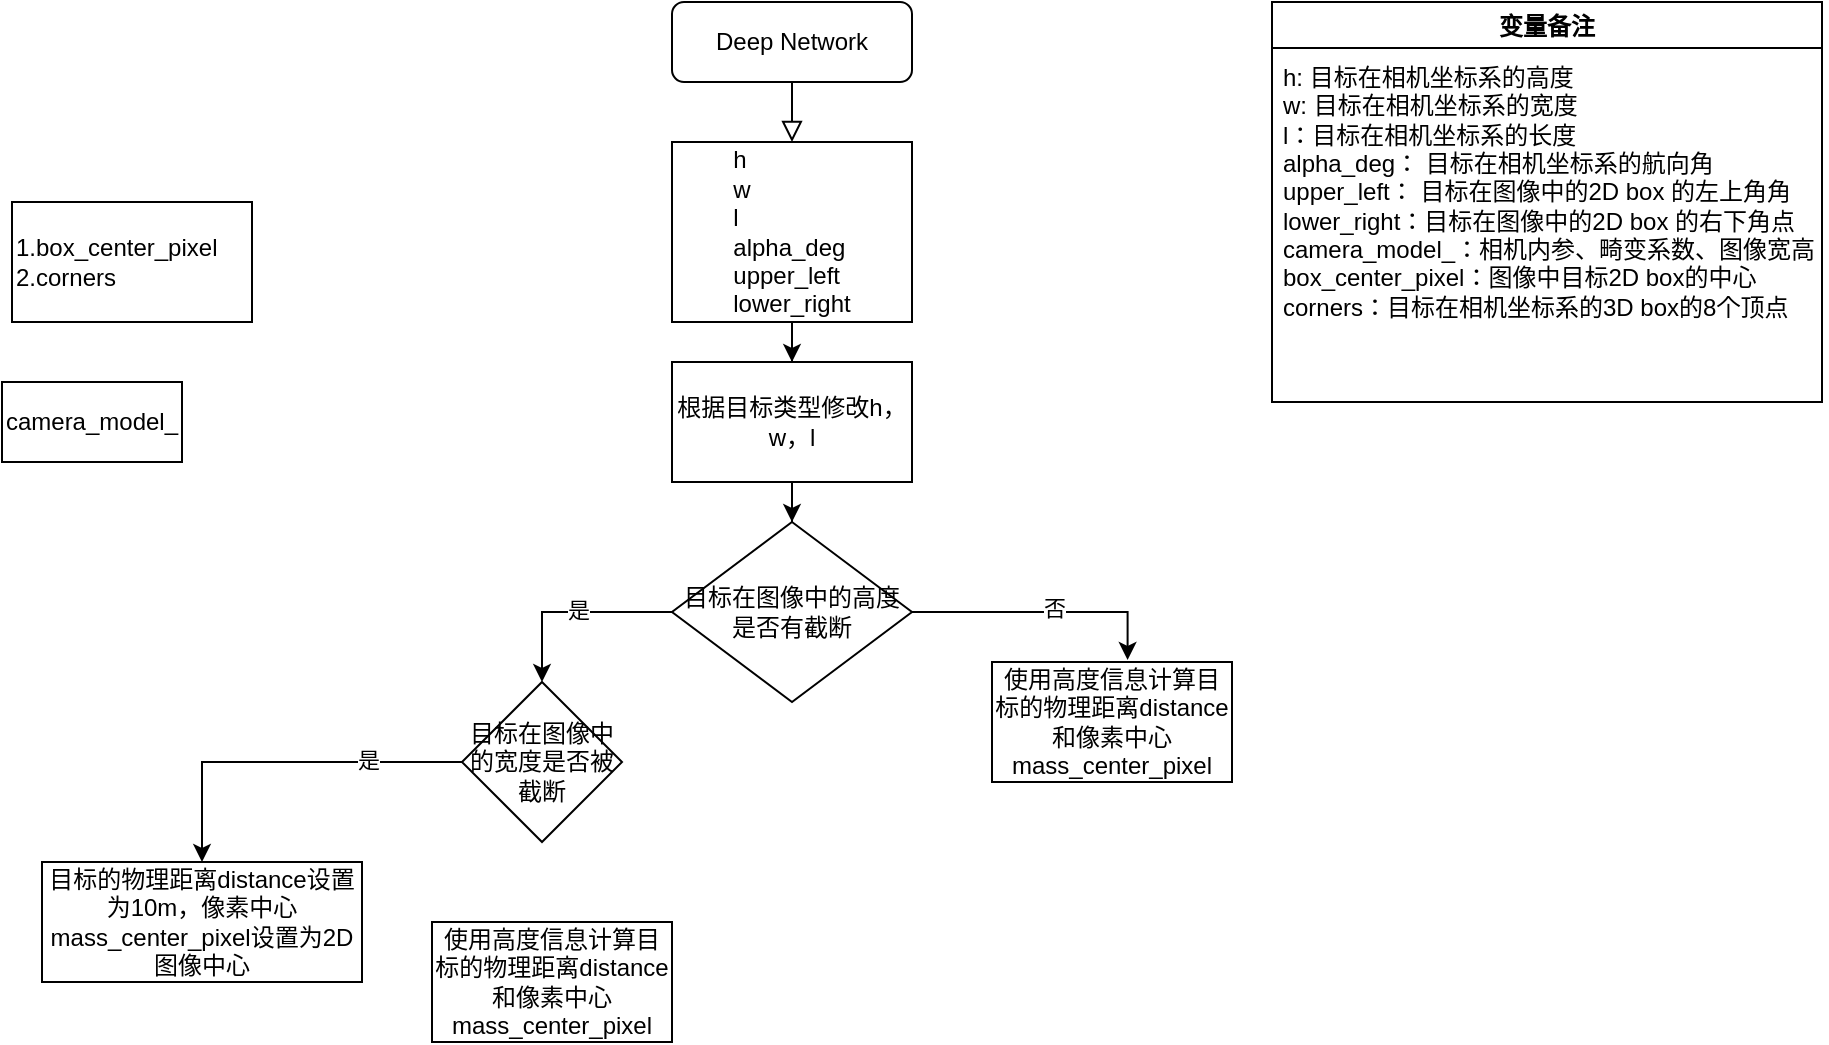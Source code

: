 <mxfile version="14.6.5" type="github">
  <diagram id="C5RBs43oDa-KdzZeNtuy" name="Page-1">
    <mxGraphModel dx="865" dy="456" grid="1" gridSize="10" guides="1" tooltips="1" connect="1" arrows="1" fold="1" page="1" pageScale="1" pageWidth="827" pageHeight="1169" math="0" shadow="0">
      <root>
        <mxCell id="WIyWlLk6GJQsqaUBKTNV-0" />
        <mxCell id="WIyWlLk6GJQsqaUBKTNV-1" parent="WIyWlLk6GJQsqaUBKTNV-0" />
        <mxCell id="WIyWlLk6GJQsqaUBKTNV-2" value="" style="rounded=0;html=1;jettySize=auto;orthogonalLoop=1;fontSize=11;endArrow=block;endFill=0;endSize=8;strokeWidth=1;shadow=0;labelBackgroundColor=none;edgeStyle=orthogonalEdgeStyle;entryX=0.5;entryY=0;entryDx=0;entryDy=0;" parent="WIyWlLk6GJQsqaUBKTNV-1" source="WIyWlLk6GJQsqaUBKTNV-3" target="pVdlfNSVQghq543598hL-13" edge="1">
          <mxGeometry relative="1" as="geometry">
            <mxPoint x="395" y="120" as="targetPoint" />
          </mxGeometry>
        </mxCell>
        <mxCell id="WIyWlLk6GJQsqaUBKTNV-3" value="Deep Network" style="rounded=1;whiteSpace=wrap;html=1;fontSize=12;glass=0;strokeWidth=1;shadow=0;" parent="WIyWlLk6GJQsqaUBKTNV-1" vertex="1">
          <mxGeometry x="335" y="30" width="120" height="40" as="geometry" />
        </mxCell>
        <mxCell id="pVdlfNSVQghq543598hL-3" value="变量备注" style="swimlane;" vertex="1" parent="WIyWlLk6GJQsqaUBKTNV-1">
          <mxGeometry x="635" y="30" width="275" height="200" as="geometry" />
        </mxCell>
        <mxCell id="pVdlfNSVQghq543598hL-5" value="&lt;div align=&quot;left&quot;&gt;h: 目标在相机坐标系的高度&lt;br&gt;w: 目标在相机坐标系的宽度&lt;br&gt;l：目标在相机坐标系的长度&lt;br&gt;alpha_deg： 目标在相机坐标系的航向角&lt;/div&gt;&lt;div align=&quot;left&quot;&gt;upper_left： 目标在图像中的2D box 的左上角角&lt;br&gt;lower_right：目标在图像中的2D box 的右下角点&lt;br&gt;&lt;div&gt;camera_model_：相机内参、畸变系数、图像宽高&lt;/div&gt;&lt;div&gt;box_center_pixel：图像中目标2D box的中心&lt;/div&gt;&lt;div&gt;corners：目标在相机坐标系的3D box的8个顶点&lt;br&gt;&lt;/div&gt;&lt;/div&gt;" style="text;html=1;align=center;verticalAlign=middle;resizable=0;points=[];autosize=1;strokeColor=none;" vertex="1" parent="pVdlfNSVQghq543598hL-3">
          <mxGeometry x="-2.5" y="30" width="280" height="130" as="geometry" />
        </mxCell>
        <mxCell id="pVdlfNSVQghq543598hL-30" value="" style="edgeStyle=orthogonalEdgeStyle;rounded=0;orthogonalLoop=1;jettySize=auto;html=1;" edge="1" parent="WIyWlLk6GJQsqaUBKTNV-1" source="pVdlfNSVQghq543598hL-13" target="pVdlfNSVQghq543598hL-29">
          <mxGeometry relative="1" as="geometry" />
        </mxCell>
        <mxCell id="pVdlfNSVQghq543598hL-13" value="&lt;div align=&quot;left&quot;&gt;h&lt;br&gt;w&lt;br&gt;l&lt;br&gt;alpha_deg&lt;/div&gt;&lt;div align=&quot;left&quot;&gt;upper_left&lt;br&gt;lower_right&lt;/div&gt;" style="rounded=0;whiteSpace=wrap;html=1;" vertex="1" parent="WIyWlLk6GJQsqaUBKTNV-1">
          <mxGeometry x="335" y="100" width="120" height="90" as="geometry" />
        </mxCell>
        <mxCell id="pVdlfNSVQghq543598hL-15" value="&lt;div&gt;camera_model_&lt;/div&gt;" style="rounded=0;whiteSpace=wrap;html=1;" vertex="1" parent="WIyWlLk6GJQsqaUBKTNV-1">
          <mxGeometry y="220" width="90" height="40" as="geometry" />
        </mxCell>
        <mxCell id="pVdlfNSVQghq543598hL-16" value="&lt;div&gt;1.box_center_pixel&lt;/div&gt;&lt;div&gt;2.corners&lt;br&gt;&lt;/div&gt;" style="rounded=0;whiteSpace=wrap;html=1;align=left;" vertex="1" parent="WIyWlLk6GJQsqaUBKTNV-1">
          <mxGeometry x="5" y="130" width="120" height="60" as="geometry" />
        </mxCell>
        <mxCell id="pVdlfNSVQghq543598hL-25" style="edgeStyle=orthogonalEdgeStyle;rounded=0;orthogonalLoop=1;jettySize=auto;html=1;entryX=0.565;entryY=-0.017;entryDx=0;entryDy=0;entryPerimeter=0;" edge="1" parent="WIyWlLk6GJQsqaUBKTNV-1" source="pVdlfNSVQghq543598hL-20" target="pVdlfNSVQghq543598hL-24">
          <mxGeometry relative="1" as="geometry" />
        </mxCell>
        <mxCell id="pVdlfNSVQghq543598hL-26" value="否" style="edgeLabel;html=1;align=center;verticalAlign=middle;resizable=0;points=[];" vertex="1" connectable="0" parent="pVdlfNSVQghq543598hL-25">
          <mxGeometry x="0.071" y="2" relative="1" as="geometry">
            <mxPoint as="offset" />
          </mxGeometry>
        </mxCell>
        <mxCell id="pVdlfNSVQghq543598hL-35" style="edgeStyle=orthogonalEdgeStyle;rounded=0;orthogonalLoop=1;jettySize=auto;html=1;entryX=0.5;entryY=0;entryDx=0;entryDy=0;" edge="1" parent="WIyWlLk6GJQsqaUBKTNV-1" source="pVdlfNSVQghq543598hL-20" target="pVdlfNSVQghq543598hL-34">
          <mxGeometry relative="1" as="geometry" />
        </mxCell>
        <mxCell id="pVdlfNSVQghq543598hL-36" value="是" style="edgeLabel;html=1;align=center;verticalAlign=middle;resizable=0;points=[];" vertex="1" connectable="0" parent="pVdlfNSVQghq543598hL-35">
          <mxGeometry x="-0.062" y="-1" relative="1" as="geometry">
            <mxPoint as="offset" />
          </mxGeometry>
        </mxCell>
        <mxCell id="pVdlfNSVQghq543598hL-20" value="&lt;div&gt;目标在图像中的高度是否有截断&lt;/div&gt;" style="rhombus;whiteSpace=wrap;html=1;align=center;" vertex="1" parent="WIyWlLk6GJQsqaUBKTNV-1">
          <mxGeometry x="335" y="290" width="120" height="90" as="geometry" />
        </mxCell>
        <mxCell id="pVdlfNSVQghq543598hL-24" value="使用高度信息计算目标的物理距离distance和像素中心mass_center_pixel" style="rounded=0;whiteSpace=wrap;html=1;align=center;" vertex="1" parent="WIyWlLk6GJQsqaUBKTNV-1">
          <mxGeometry x="495" y="360" width="120" height="60" as="geometry" />
        </mxCell>
        <mxCell id="pVdlfNSVQghq543598hL-32" value="" style="edgeStyle=orthogonalEdgeStyle;rounded=0;orthogonalLoop=1;jettySize=auto;html=1;" edge="1" parent="WIyWlLk6GJQsqaUBKTNV-1" source="pVdlfNSVQghq543598hL-29" target="pVdlfNSVQghq543598hL-20">
          <mxGeometry relative="1" as="geometry" />
        </mxCell>
        <mxCell id="pVdlfNSVQghq543598hL-29" value="根据目标类型修改h，w，l" style="rounded=0;whiteSpace=wrap;html=1;align=center;" vertex="1" parent="WIyWlLk6GJQsqaUBKTNV-1">
          <mxGeometry x="335" y="210" width="120" height="60" as="geometry" />
        </mxCell>
        <mxCell id="pVdlfNSVQghq543598hL-38" style="edgeStyle=orthogonalEdgeStyle;rounded=0;orthogonalLoop=1;jettySize=auto;html=1;entryX=0.5;entryY=0;entryDx=0;entryDy=0;" edge="1" parent="WIyWlLk6GJQsqaUBKTNV-1" source="pVdlfNSVQghq543598hL-34" target="pVdlfNSVQghq543598hL-37">
          <mxGeometry relative="1" as="geometry" />
        </mxCell>
        <mxCell id="pVdlfNSVQghq543598hL-40" value="是" style="edgeLabel;html=1;align=center;verticalAlign=middle;resizable=0;points=[];" vertex="1" connectable="0" parent="pVdlfNSVQghq543598hL-38">
          <mxGeometry x="-0.472" y="-1" relative="1" as="geometry">
            <mxPoint as="offset" />
          </mxGeometry>
        </mxCell>
        <mxCell id="pVdlfNSVQghq543598hL-34" value="目标在图像中的宽度是否被截断" style="rhombus;whiteSpace=wrap;html=1;align=center;" vertex="1" parent="WIyWlLk6GJQsqaUBKTNV-1">
          <mxGeometry x="230" y="370" width="80" height="80" as="geometry" />
        </mxCell>
        <mxCell id="pVdlfNSVQghq543598hL-37" value="目标的物理距离distance设置为10m，像素中心mass_center_pixel设置为2D图像中心" style="rounded=0;whiteSpace=wrap;html=1;align=center;" vertex="1" parent="WIyWlLk6GJQsqaUBKTNV-1">
          <mxGeometry x="20" y="460" width="160" height="60" as="geometry" />
        </mxCell>
        <mxCell id="pVdlfNSVQghq543598hL-39" value="使用高度信息计算目标的物理距离distance和像素中心mass_center_pixel" style="rounded=0;whiteSpace=wrap;html=1;align=center;" vertex="1" parent="WIyWlLk6GJQsqaUBKTNV-1">
          <mxGeometry x="215" y="490" width="120" height="60" as="geometry" />
        </mxCell>
      </root>
    </mxGraphModel>
  </diagram>
</mxfile>
